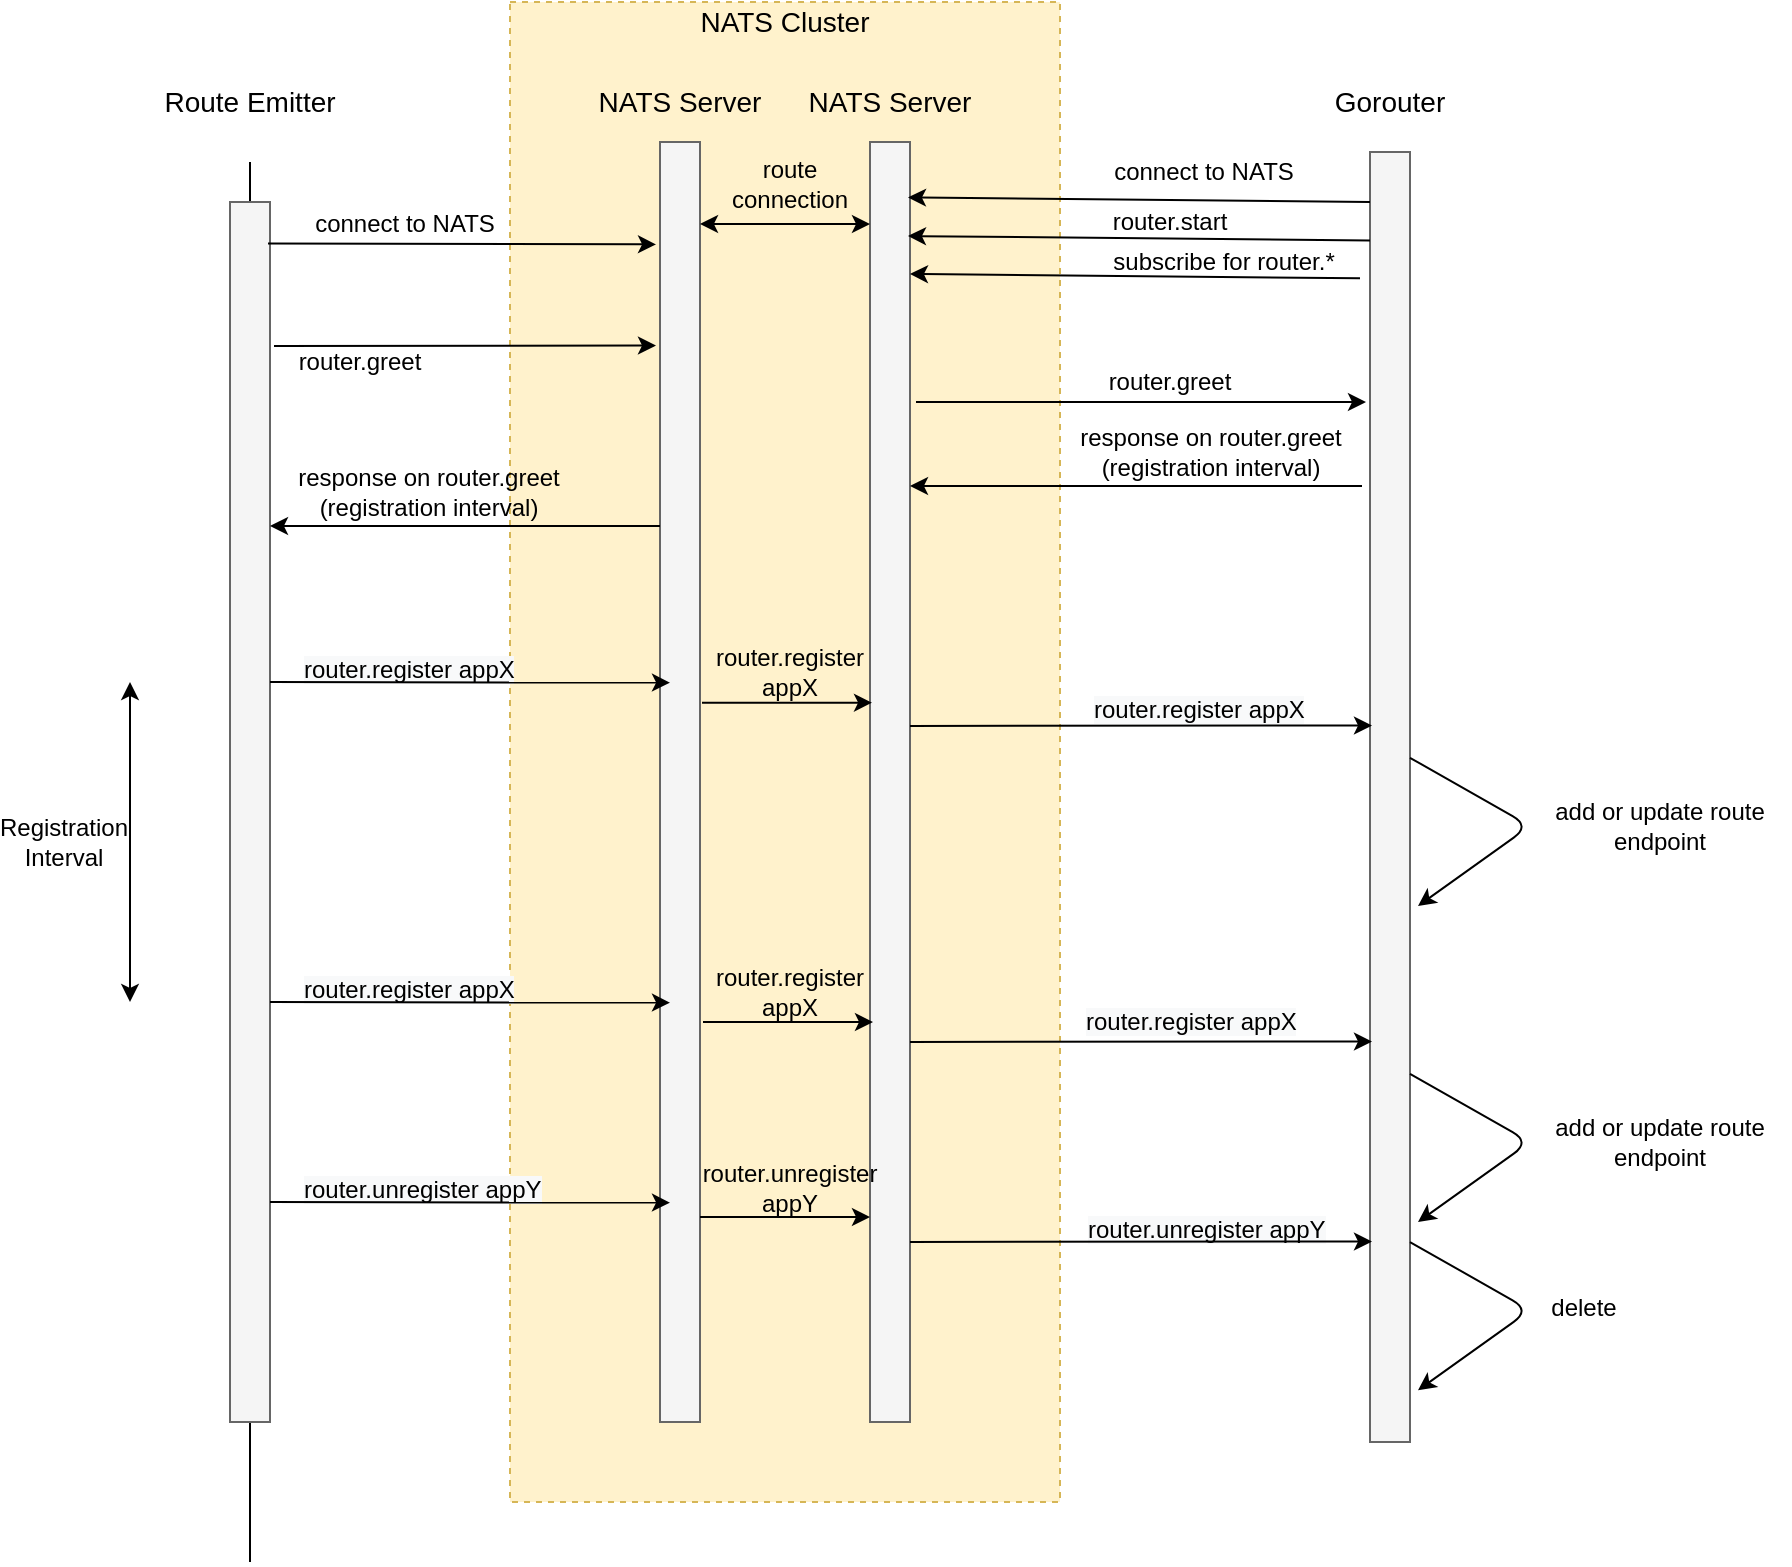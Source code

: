 <mxfile version="13.8.0" type="device"><diagram name="Page-1" id="74e2e168-ea6b-b213-b513-2b3c1d86103e"><mxGraphModel dx="2046" dy="1111" grid="1" gridSize="10" guides="1" tooltips="1" connect="1" arrows="1" fold="1" page="1" pageScale="1" pageWidth="1100" pageHeight="850" background="#ffffff" math="0" shadow="0"><root><mxCell id="0"/><mxCell id="1" parent="0"/><mxCell id="fMx5zBq78XEgCVkCFpdM-25" value="" style="rounded=0;whiteSpace=wrap;html=1;dashed=1;fillColor=#fff2cc;strokeColor=#d6b656;" parent="1" vertex="1"><mxGeometry x="260" y="20" width="275" height="750" as="geometry"/></mxCell><mxCell id="fMx5zBq78XEgCVkCFpdM-17" value="" style="endArrow=none;html=1;" parent="1" edge="1"><mxGeometry width="50" height="50" relative="1" as="geometry"><mxPoint x="130" y="800" as="sourcePoint"/><mxPoint x="130" y="100" as="targetPoint"/></mxGeometry></mxCell><mxCell id="fMx5zBq78XEgCVkCFpdM-12" value="" style="rounded=0;whiteSpace=wrap;html=1;fillColor=#f5f5f5;strokeColor=#666666;fontColor=#333333;" parent="1" vertex="1"><mxGeometry x="120" y="120" width="20" height="610" as="geometry"/></mxCell><mxCell id="fMx5zBq78XEgCVkCFpdM-13" value="" style="rounded=0;whiteSpace=wrap;html=1;fillColor=#f5f5f5;strokeColor=#666666;fontColor=#333333;" parent="1" vertex="1"><mxGeometry x="335" y="90" width="20" height="640" as="geometry"/></mxCell><mxCell id="fMx5zBq78XEgCVkCFpdM-15" value="" style="endArrow=classic;html=1;exitX=0.95;exitY=0.034;exitDx=0;exitDy=0;entryX=-0.1;entryY=0.08;entryDx=0;entryDy=0;entryPerimeter=0;exitPerimeter=0;" parent="1" source="fMx5zBq78XEgCVkCFpdM-12" target="fMx5zBq78XEgCVkCFpdM-13" edge="1"><mxGeometry width="50" height="50" relative="1" as="geometry"><mxPoint x="520" y="560" as="sourcePoint"/><mxPoint x="570" y="510" as="targetPoint"/></mxGeometry></mxCell><mxCell id="fMx5zBq78XEgCVkCFpdM-16" value="connect to NATS" style="text;html=1;strokeColor=none;fillColor=none;align=center;verticalAlign=middle;whiteSpace=wrap;rounded=0;" parent="1" vertex="1"><mxGeometry x="155" y="121" width="105" height="20" as="geometry"/></mxCell><mxCell id="fMx5zBq78XEgCVkCFpdM-19" value="&lt;font style=&quot;font-size: 14px&quot;&gt;Route Emitter&lt;/font&gt;" style="text;html=1;strokeColor=none;fillColor=none;align=center;verticalAlign=middle;whiteSpace=wrap;rounded=0;" parent="1" vertex="1"><mxGeometry x="55" y="60" width="150" height="20" as="geometry"/></mxCell><mxCell id="fMx5zBq78XEgCVkCFpdM-20" value="&lt;font style=&quot;font-size: 14px&quot;&gt;NATS Server&lt;/font&gt;" style="text;html=1;strokeColor=none;fillColor=none;align=center;verticalAlign=middle;whiteSpace=wrap;rounded=0;" parent="1" vertex="1"><mxGeometry x="300" y="60" width="90" height="20" as="geometry"/></mxCell><mxCell id="fMx5zBq78XEgCVkCFpdM-21" value="" style="endArrow=classic;html=1;exitX=1.1;exitY=0.118;exitDx=0;exitDy=0;exitPerimeter=0;entryX=-0.1;entryY=0.159;entryDx=0;entryDy=0;entryPerimeter=0;" parent="1" source="fMx5zBq78XEgCVkCFpdM-12" target="fMx5zBq78XEgCVkCFpdM-13" edge="1"><mxGeometry width="50" height="50" relative="1" as="geometry"><mxPoint x="520" y="530" as="sourcePoint"/><mxPoint x="270" y="192" as="targetPoint"/></mxGeometry></mxCell><mxCell id="fMx5zBq78XEgCVkCFpdM-22" value="router.greet" style="text;html=1;strokeColor=none;fillColor=none;align=center;verticalAlign=middle;whiteSpace=wrap;rounded=0;" parent="1" vertex="1"><mxGeometry x="165" y="190" width="40" height="20" as="geometry"/></mxCell><mxCell id="fMx5zBq78XEgCVkCFpdM-24" value="&lt;font style=&quot;font-size: 14px&quot;&gt;NATS Server&lt;/font&gt;" style="text;html=1;strokeColor=none;fillColor=none;align=center;verticalAlign=middle;whiteSpace=wrap;rounded=0;" parent="1" vertex="1"><mxGeometry x="405" y="60" width="90" height="20" as="geometry"/></mxCell><mxCell id="fMx5zBq78XEgCVkCFpdM-26" value="" style="rounded=0;whiteSpace=wrap;html=1;fillColor=#f5f5f5;strokeColor=#666666;fontColor=#333333;" parent="1" vertex="1"><mxGeometry x="440" y="90" width="20" height="640" as="geometry"/></mxCell><mxCell id="fMx5zBq78XEgCVkCFpdM-27" value="" style="rounded=0;whiteSpace=wrap;html=1;fillColor=#f5f5f5;strokeColor=#666666;fontColor=#333333;" parent="1" vertex="1"><mxGeometry x="690" y="95" width="20" height="645" as="geometry"/></mxCell><mxCell id="fMx5zBq78XEgCVkCFpdM-28" value="&lt;font style=&quot;font-size: 14px&quot;&gt;Gorouter&lt;/font&gt;" style="text;html=1;strokeColor=none;fillColor=none;align=center;verticalAlign=middle;whiteSpace=wrap;rounded=0;dashed=1;" parent="1" vertex="1"><mxGeometry x="680" y="60" width="40" height="20" as="geometry"/></mxCell><mxCell id="fMx5zBq78XEgCVkCFpdM-30" value="" style="endArrow=classic;html=1;" parent="1" edge="1"><mxGeometry width="50" height="50" relative="1" as="geometry"><mxPoint x="463" y="220" as="sourcePoint"/><mxPoint x="688" y="220" as="targetPoint"/></mxGeometry></mxCell><mxCell id="fMx5zBq78XEgCVkCFpdM-31" value="" style="endArrow=classic;html=1;exitX=0;exitY=0.064;exitDx=0;exitDy=0;exitPerimeter=0;" parent="1" edge="1"><mxGeometry width="50" height="50" relative="1" as="geometry"><mxPoint x="690" y="139.28" as="sourcePoint"/><mxPoint x="459" y="137" as="targetPoint"/></mxGeometry></mxCell><mxCell id="fMx5zBq78XEgCVkCFpdM-32" value="connect to NATS" style="text;html=1;strokeColor=none;fillColor=none;align=center;verticalAlign=middle;whiteSpace=wrap;rounded=0;dashed=1;" parent="1" vertex="1"><mxGeometry x="557" y="95" width="100" height="20" as="geometry"/></mxCell><mxCell id="fMx5zBq78XEgCVkCFpdM-33" value="router.greet" style="text;html=1;strokeColor=none;fillColor=none;align=center;verticalAlign=middle;whiteSpace=wrap;rounded=0;dashed=1;" parent="1" vertex="1"><mxGeometry x="570" y="200" width="40" height="20" as="geometry"/></mxCell><mxCell id="fMx5zBq78XEgCVkCFpdM-34" value="" style="endArrow=classic;html=1;entryX=0;entryY=0.25;entryDx=0;entryDy=0;exitX=1;exitY=0.25;exitDx=0;exitDy=0;startArrow=classic;startFill=1;" parent="1" edge="1"><mxGeometry width="50" height="50" relative="1" as="geometry"><mxPoint x="355" y="131" as="sourcePoint"/><mxPoint x="440" y="131.0" as="targetPoint"/></mxGeometry></mxCell><mxCell id="fMx5zBq78XEgCVkCFpdM-35" value="route connection" style="text;html=1;strokeColor=none;fillColor=none;align=center;verticalAlign=middle;whiteSpace=wrap;rounded=0;dashed=1;" parent="1" vertex="1"><mxGeometry x="380" y="101" width="40" height="20" as="geometry"/></mxCell><mxCell id="fMx5zBq78XEgCVkCFpdM-39" value="" style="endArrow=classic;html=1;exitX=0;exitY=0.064;exitDx=0;exitDy=0;exitPerimeter=0;" parent="1" edge="1"><mxGeometry width="50" height="50" relative="1" as="geometry"><mxPoint x="690" y="120.0" as="sourcePoint"/><mxPoint x="459" y="117.72" as="targetPoint"/></mxGeometry></mxCell><mxCell id="fMx5zBq78XEgCVkCFpdM-41" value="router.start" style="text;html=1;strokeColor=none;fillColor=none;align=center;verticalAlign=middle;whiteSpace=wrap;rounded=0;dashed=1;" parent="1" vertex="1"><mxGeometry x="570" y="120" width="40" height="20" as="geometry"/></mxCell><mxCell id="fMx5zBq78XEgCVkCFpdM-43" value="&lt;span style=&quot;color: rgb(0 , 0 , 0) ; font-family: &amp;#34;helvetica&amp;#34; ; font-size: 12px ; font-style: normal ; font-weight: 400 ; letter-spacing: normal ; text-align: center ; text-indent: 0px ; text-transform: none ; word-spacing: 0px ; background-color: rgb(248 , 249 , 250) ; display: inline ; float: none&quot;&gt;router.register appX&lt;/span&gt;" style="text;whiteSpace=wrap;html=1;" parent="1" vertex="1"><mxGeometry x="155" y="340" width="120" height="30" as="geometry"/></mxCell><mxCell id="fMx5zBq78XEgCVkCFpdM-44" value="&lt;font style=&quot;font-size: 14px&quot;&gt;NATS Cluster&lt;/font&gt;" style="text;html=1;strokeColor=none;fillColor=none;align=center;verticalAlign=middle;whiteSpace=wrap;rounded=0;dashed=1;" parent="1" vertex="1"><mxGeometry x="345" y="20" width="105" height="20" as="geometry"/></mxCell><mxCell id="fMx5zBq78XEgCVkCFpdM-45" value="" style="endArrow=classic;html=1;entryX=0.05;entryY=0.488;entryDx=0;entryDy=0;entryPerimeter=0;" parent="1" edge="1"><mxGeometry width="50" height="50" relative="1" as="geometry"><mxPoint x="460" y="381.99" as="sourcePoint"/><mxPoint x="691" y="381.76" as="targetPoint"/></mxGeometry></mxCell><mxCell id="fMx5zBq78XEgCVkCFpdM-42" value="" style="endArrow=classic;html=1;entryX=0.25;entryY=0.438;entryDx=0;entryDy=0;entryPerimeter=0;" parent="1" edge="1"><mxGeometry width="50" height="50" relative="1" as="geometry"><mxPoint x="140" y="360" as="sourcePoint"/><mxPoint x="340" y="360.32" as="targetPoint"/></mxGeometry></mxCell><mxCell id="fMx5zBq78XEgCVkCFpdM-48" value="" style="endArrow=classic;html=1;exitX=1;exitY=0.513;exitDx=0;exitDy=0;exitPerimeter=0;" parent="1" edge="1"><mxGeometry width="50" height="50" relative="1" as="geometry"><mxPoint x="710" y="397.885" as="sourcePoint"/><mxPoint x="714" y="472" as="targetPoint"/><Array as="points"><mxPoint x="770" y="432"/></Array></mxGeometry></mxCell><mxCell id="fMx5zBq78XEgCVkCFpdM-49" value="add or update route endpoint" style="text;html=1;strokeColor=none;fillColor=none;align=center;verticalAlign=middle;whiteSpace=wrap;rounded=0;dashed=1;" parent="1" vertex="1"><mxGeometry x="770" y="422" width="130" height="20" as="geometry"/></mxCell><mxCell id="fMx5zBq78XEgCVkCFpdM-50" value="&lt;span style=&quot;color: rgb(0 , 0 , 0) ; font-family: &amp;#34;helvetica&amp;#34; ; font-size: 12px ; font-style: normal ; font-weight: 400 ; letter-spacing: normal ; text-align: center ; text-indent: 0px ; text-transform: none ; word-spacing: 0px ; background-color: rgb(248 , 249 , 250) ; display: inline ; float: none&quot;&gt;router.register appX&lt;/span&gt;" style="text;whiteSpace=wrap;html=1;" parent="1" vertex="1"><mxGeometry x="155" y="500" width="120" height="30" as="geometry"/></mxCell><mxCell id="fMx5zBq78XEgCVkCFpdM-51" value="" style="endArrow=classic;html=1;entryX=0.25;entryY=0.438;entryDx=0;entryDy=0;entryPerimeter=0;" parent="1" edge="1"><mxGeometry width="50" height="50" relative="1" as="geometry"><mxPoint x="140" y="520" as="sourcePoint"/><mxPoint x="340" y="520.32" as="targetPoint"/></mxGeometry></mxCell><mxCell id="fMx5zBq78XEgCVkCFpdM-52" value="&lt;span style=&quot;color: rgb(0 , 0 , 0) ; font-family: &amp;#34;helvetica&amp;#34; ; font-size: 12px ; font-style: normal ; font-weight: 400 ; letter-spacing: normal ; text-align: center ; text-indent: 0px ; text-transform: none ; word-spacing: 0px ; background-color: rgb(248 , 249 , 250) ; display: inline ; float: none&quot;&gt;router.unregister appY&lt;/span&gt;" style="text;whiteSpace=wrap;html=1;" parent="1" vertex="1"><mxGeometry x="155" y="600" width="127" height="30" as="geometry"/></mxCell><mxCell id="fMx5zBq78XEgCVkCFpdM-53" value="" style="endArrow=classic;html=1;entryX=0.25;entryY=0.438;entryDx=0;entryDy=0;entryPerimeter=0;" parent="1" edge="1"><mxGeometry width="50" height="50" relative="1" as="geometry"><mxPoint x="140" y="620" as="sourcePoint"/><mxPoint x="340" y="620.32" as="targetPoint"/></mxGeometry></mxCell><mxCell id="fMx5zBq78XEgCVkCFpdM-55" value="" style="endArrow=classic;html=1;entryX=0.05;entryY=0.488;entryDx=0;entryDy=0;entryPerimeter=0;" parent="1" edge="1"><mxGeometry width="50" height="50" relative="1" as="geometry"><mxPoint x="460" y="539.99" as="sourcePoint"/><mxPoint x="691" y="539.76" as="targetPoint"/></mxGeometry></mxCell><mxCell id="fMx5zBq78XEgCVkCFpdM-56" value="" style="endArrow=classic;html=1;exitX=1;exitY=0.513;exitDx=0;exitDy=0;exitPerimeter=0;" parent="1" edge="1"><mxGeometry width="50" height="50" relative="1" as="geometry"><mxPoint x="710" y="555.885" as="sourcePoint"/><mxPoint x="714" y="630" as="targetPoint"/><Array as="points"><mxPoint x="770" y="590"/></Array></mxGeometry></mxCell><mxCell id="fMx5zBq78XEgCVkCFpdM-57" value="add or update route endpoint" style="text;html=1;strokeColor=none;fillColor=none;align=center;verticalAlign=middle;whiteSpace=wrap;rounded=0;dashed=1;" parent="1" vertex="1"><mxGeometry x="770" y="580" width="130" height="20" as="geometry"/></mxCell><mxCell id="fMx5zBq78XEgCVkCFpdM-61" value="" style="endArrow=classic;startArrow=classic;html=1;" parent="1" edge="1"><mxGeometry width="50" height="50" relative="1" as="geometry"><mxPoint x="70" y="520" as="sourcePoint"/><mxPoint x="70" y="360" as="targetPoint"/></mxGeometry></mxCell><mxCell id="fMx5zBq78XEgCVkCFpdM-63" value="Registration Interval" style="text;html=1;strokeColor=none;fillColor=none;align=center;verticalAlign=middle;whiteSpace=wrap;rounded=0;dashed=1;" parent="1" vertex="1"><mxGeometry x="17" y="430" width="40" height="20" as="geometry"/></mxCell><mxCell id="fMx5zBq78XEgCVkCFpdM-66" value="&lt;span style=&quot;color: rgb(0 , 0 , 0) ; font-family: &amp;#34;helvetica&amp;#34; ; font-size: 12px ; font-style: normal ; font-weight: 400 ; letter-spacing: normal ; text-align: center ; text-indent: 0px ; text-transform: none ; word-spacing: 0px ; background-color: rgb(248 , 249 , 250) ; display: inline ; float: none&quot;&gt;router.register appX&lt;/span&gt;" style="text;whiteSpace=wrap;html=1;" parent="1" vertex="1"><mxGeometry x="550" y="360" width="120" height="30" as="geometry"/></mxCell><mxCell id="fMx5zBq78XEgCVkCFpdM-67" value="&lt;span style=&quot;color: rgb(0 , 0 , 0) ; font-family: &amp;#34;helvetica&amp;#34; ; font-size: 12px ; font-style: normal ; font-weight: 400 ; letter-spacing: normal ; text-align: center ; text-indent: 0px ; text-transform: none ; word-spacing: 0px ; background-color: rgb(248 , 249 , 250) ; display: inline ; float: none&quot;&gt;router.register appX&lt;/span&gt;" style="text;whiteSpace=wrap;html=1;" parent="1" vertex="1"><mxGeometry x="546" y="516" width="120" height="30" as="geometry"/></mxCell><mxCell id="fMx5zBq78XEgCVkCFpdM-71" value="" style="endArrow=classic;html=1;exitX=1.05;exitY=0.438;exitDx=0;exitDy=0;exitPerimeter=0;entryX=0.05;entryY=0.438;entryDx=0;entryDy=0;entryPerimeter=0;" parent="1" source="fMx5zBq78XEgCVkCFpdM-13" target="fMx5zBq78XEgCVkCFpdM-26" edge="1"><mxGeometry width="50" height="50" relative="1" as="geometry"><mxPoint x="530" y="450" as="sourcePoint"/><mxPoint x="580" y="400" as="targetPoint"/></mxGeometry></mxCell><mxCell id="fMx5zBq78XEgCVkCFpdM-72" value="" style="endArrow=classic;html=1;exitX=1.05;exitY=0.438;exitDx=0;exitDy=0;exitPerimeter=0;entryX=0.05;entryY=0.438;entryDx=0;entryDy=0;entryPerimeter=0;" parent="1" edge="1"><mxGeometry width="50" height="50" relative="1" as="geometry"><mxPoint x="356.5" y="530" as="sourcePoint"/><mxPoint x="441.5" y="530" as="targetPoint"/></mxGeometry></mxCell><mxCell id="fMx5zBq78XEgCVkCFpdM-73" value="" style="endArrow=classic;html=1;exitX=1.05;exitY=0.438;exitDx=0;exitDy=0;exitPerimeter=0;entryX=0.05;entryY=0.438;entryDx=0;entryDy=0;entryPerimeter=0;" parent="1" edge="1"><mxGeometry width="50" height="50" relative="1" as="geometry"><mxPoint x="355" y="627.5" as="sourcePoint"/><mxPoint x="440" y="627.5" as="targetPoint"/></mxGeometry></mxCell><mxCell id="fMx5zBq78XEgCVkCFpdM-74" value="" style="endArrow=classic;html=1;exitX=-0.1;exitY=0.087;exitDx=0;exitDy=0;exitPerimeter=0;" parent="1" edge="1"><mxGeometry width="50" height="50" relative="1" as="geometry"><mxPoint x="685" y="158.115" as="sourcePoint"/><mxPoint x="460" y="156" as="targetPoint"/></mxGeometry></mxCell><mxCell id="fMx5zBq78XEgCVkCFpdM-75" value="subscribe for router.*" style="text;html=1;strokeColor=none;fillColor=none;align=center;verticalAlign=middle;whiteSpace=wrap;rounded=0;dashed=1;" parent="1" vertex="1"><mxGeometry x="547" y="140" width="140" height="20" as="geometry"/></mxCell><mxCell id="fMx5zBq78XEgCVkCFpdM-80" value="&lt;span style=&quot;color: rgb(0 , 0 , 0) ; font-family: &amp;#34;helvetica&amp;#34; ; font-size: 12px ; font-style: normal ; font-weight: 400 ; letter-spacing: normal ; text-align: center ; text-indent: 0px ; text-transform: none ; word-spacing: 0px ; background-color: rgb(248 , 249 , 250) ; display: inline ; float: none&quot;&gt;router.unregister appY&lt;/span&gt;" style="text;whiteSpace=wrap;html=1;" parent="1" vertex="1"><mxGeometry x="547" y="620" width="127" height="30" as="geometry"/></mxCell><mxCell id="fMx5zBq78XEgCVkCFpdM-59" value="" style="endArrow=classic;html=1;entryX=0.05;entryY=0.488;entryDx=0;entryDy=0;entryPerimeter=0;" parent="1" edge="1"><mxGeometry width="50" height="50" relative="1" as="geometry"><mxPoint x="460" y="639.99" as="sourcePoint"/><mxPoint x="691" y="639.76" as="targetPoint"/></mxGeometry></mxCell><mxCell id="fMx5zBq78XEgCVkCFpdM-81" value="" style="endArrow=classic;html=1;exitX=1;exitY=0.513;exitDx=0;exitDy=0;exitPerimeter=0;" parent="1" edge="1"><mxGeometry width="50" height="50" relative="1" as="geometry"><mxPoint x="710" y="640.005" as="sourcePoint"/><mxPoint x="714" y="714.12" as="targetPoint"/><Array as="points"><mxPoint x="770" y="674.12"/></Array></mxGeometry></mxCell><mxCell id="fMx5zBq78XEgCVkCFpdM-82" value="delete" style="text;html=1;strokeColor=none;fillColor=none;align=center;verticalAlign=middle;whiteSpace=wrap;rounded=0;dashed=1;" parent="1" vertex="1"><mxGeometry x="732" y="663" width="130" height="20" as="geometry"/></mxCell><mxCell id="fMx5zBq78XEgCVkCFpdM-84" value="router.register&lt;br&gt;appX" style="text;html=1;strokeColor=none;fillColor=none;align=center;verticalAlign=middle;whiteSpace=wrap;rounded=0;dashed=1;" parent="1" vertex="1"><mxGeometry x="380" y="345" width="40" height="20" as="geometry"/></mxCell><mxCell id="fMx5zBq78XEgCVkCFpdM-85" value="router.register&lt;br&gt;appX" style="text;html=1;strokeColor=none;fillColor=none;align=center;verticalAlign=middle;whiteSpace=wrap;rounded=0;dashed=1;" parent="1" vertex="1"><mxGeometry x="380" y="505" width="40" height="20" as="geometry"/></mxCell><mxCell id="fMx5zBq78XEgCVkCFpdM-86" value="router.unregister&lt;br&gt;appY" style="text;html=1;strokeColor=none;fillColor=none;align=center;verticalAlign=middle;whiteSpace=wrap;rounded=0;dashed=1;" parent="1" vertex="1"><mxGeometry x="380" y="603" width="40" height="20" as="geometry"/></mxCell><mxCell id="7yEJVtumv_ulv8hSGU_5-2" value="" style="endArrow=classic;html=1;entryX=1;entryY=0.25;entryDx=0;entryDy=0;" parent="1" edge="1"><mxGeometry width="50" height="50" relative="1" as="geometry"><mxPoint x="686" y="262" as="sourcePoint"/><mxPoint x="460" y="262" as="targetPoint"/></mxGeometry></mxCell><mxCell id="7yEJVtumv_ulv8hSGU_5-3" value="response on router.greet &lt;br&gt;(registration interval)" style="text;html=1;align=center;verticalAlign=middle;resizable=0;points=[];autosize=1;" parent="1" vertex="1"><mxGeometry x="535" y="230" width="150" height="30" as="geometry"/></mxCell><mxCell id="7yEJVtumv_ulv8hSGU_5-4" value="" style="endArrow=classic;html=1;" parent="1" edge="1"><mxGeometry width="50" height="50" relative="1" as="geometry"><mxPoint x="335" y="282" as="sourcePoint"/><mxPoint x="140" y="282" as="targetPoint"/></mxGeometry></mxCell><mxCell id="7yEJVtumv_ulv8hSGU_5-5" value="response on router.greet &lt;br&gt;(registration interval)" style="text;html=1;align=center;verticalAlign=middle;resizable=0;points=[];autosize=1;" parent="1" vertex="1"><mxGeometry x="143.5" y="250" width="150" height="30" as="geometry"/></mxCell></root></mxGraphModel></diagram></mxfile>